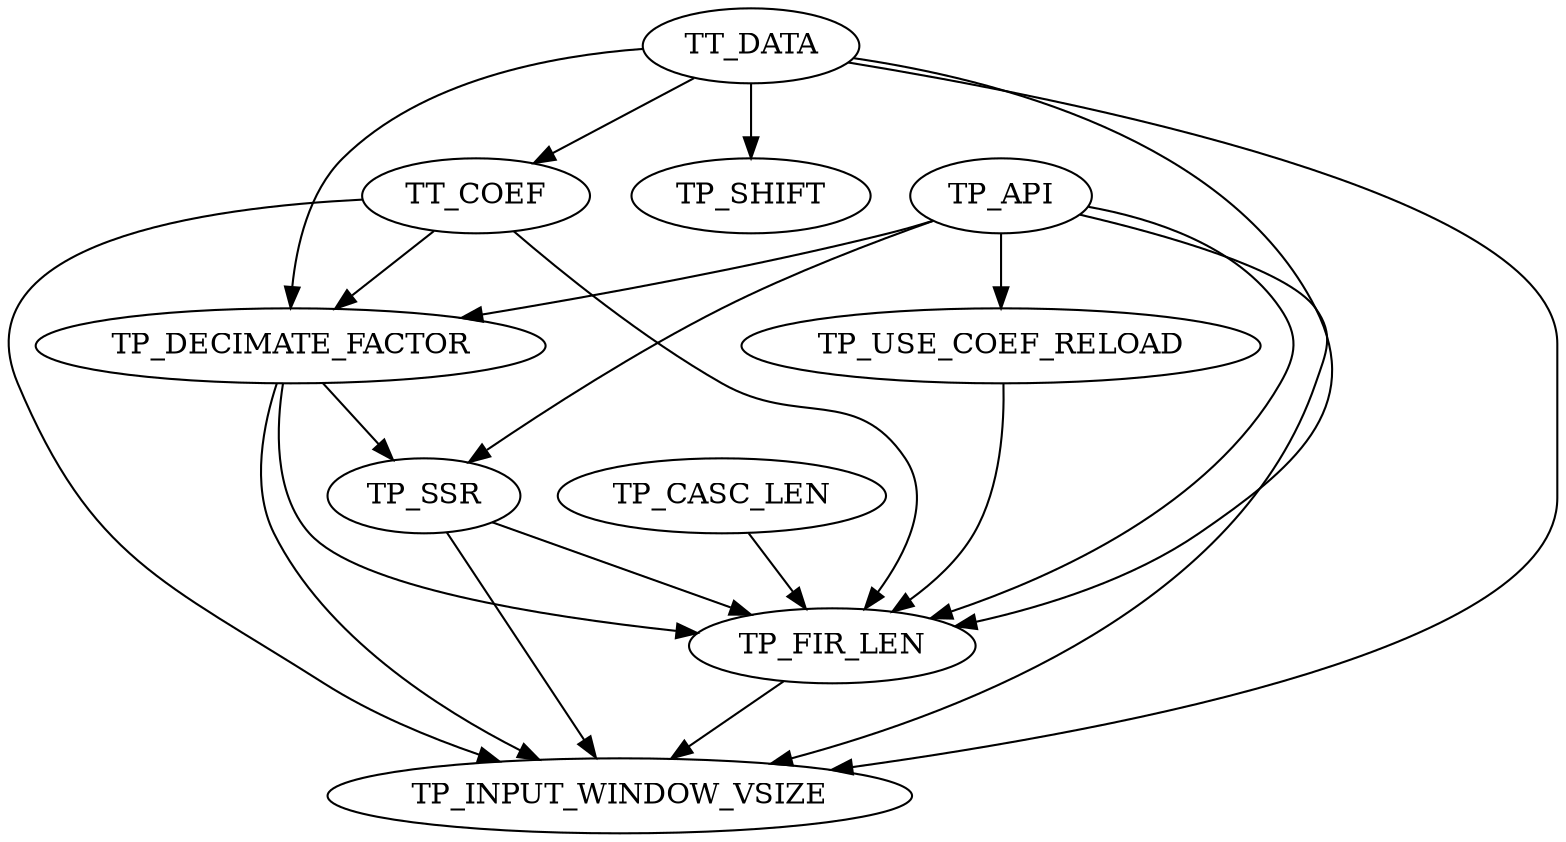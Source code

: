 digraph G {
TP_API -> TP_SSR;
TP_DECIMATE_FACTOR -> TP_SSR;
TT_DATA -> TP_FIR_LEN;
TT_COEF -> TP_FIR_LEN;
TP_DECIMATE_FACTOR -> TP_FIR_LEN;
TP_CASC_LEN -> TP_FIR_LEN;
TP_API -> TP_FIR_LEN;
TP_USE_COEF_RELOAD -> TP_FIR_LEN;
TP_SSR -> TP_FIR_LEN;
TT_DATA -> TT_COEF;
TT_DATA -> TP_SHIFT;
TT_DATA -> TP_DECIMATE_FACTOR;
TT_COEF -> TP_DECIMATE_FACTOR;
TP_API -> TP_DECIMATE_FACTOR;
TT_DATA -> TP_INPUT_WINDOW_VSIZE;
TT_COEF -> TP_INPUT_WINDOW_VSIZE;
TP_FIR_LEN -> TP_INPUT_WINDOW_VSIZE;
TP_DECIMATE_FACTOR -> TP_INPUT_WINDOW_VSIZE;
TP_API -> TP_INPUT_WINDOW_VSIZE;
TP_SSR -> TP_INPUT_WINDOW_VSIZE;
TP_API -> TP_USE_COEF_RELOAD;
}
